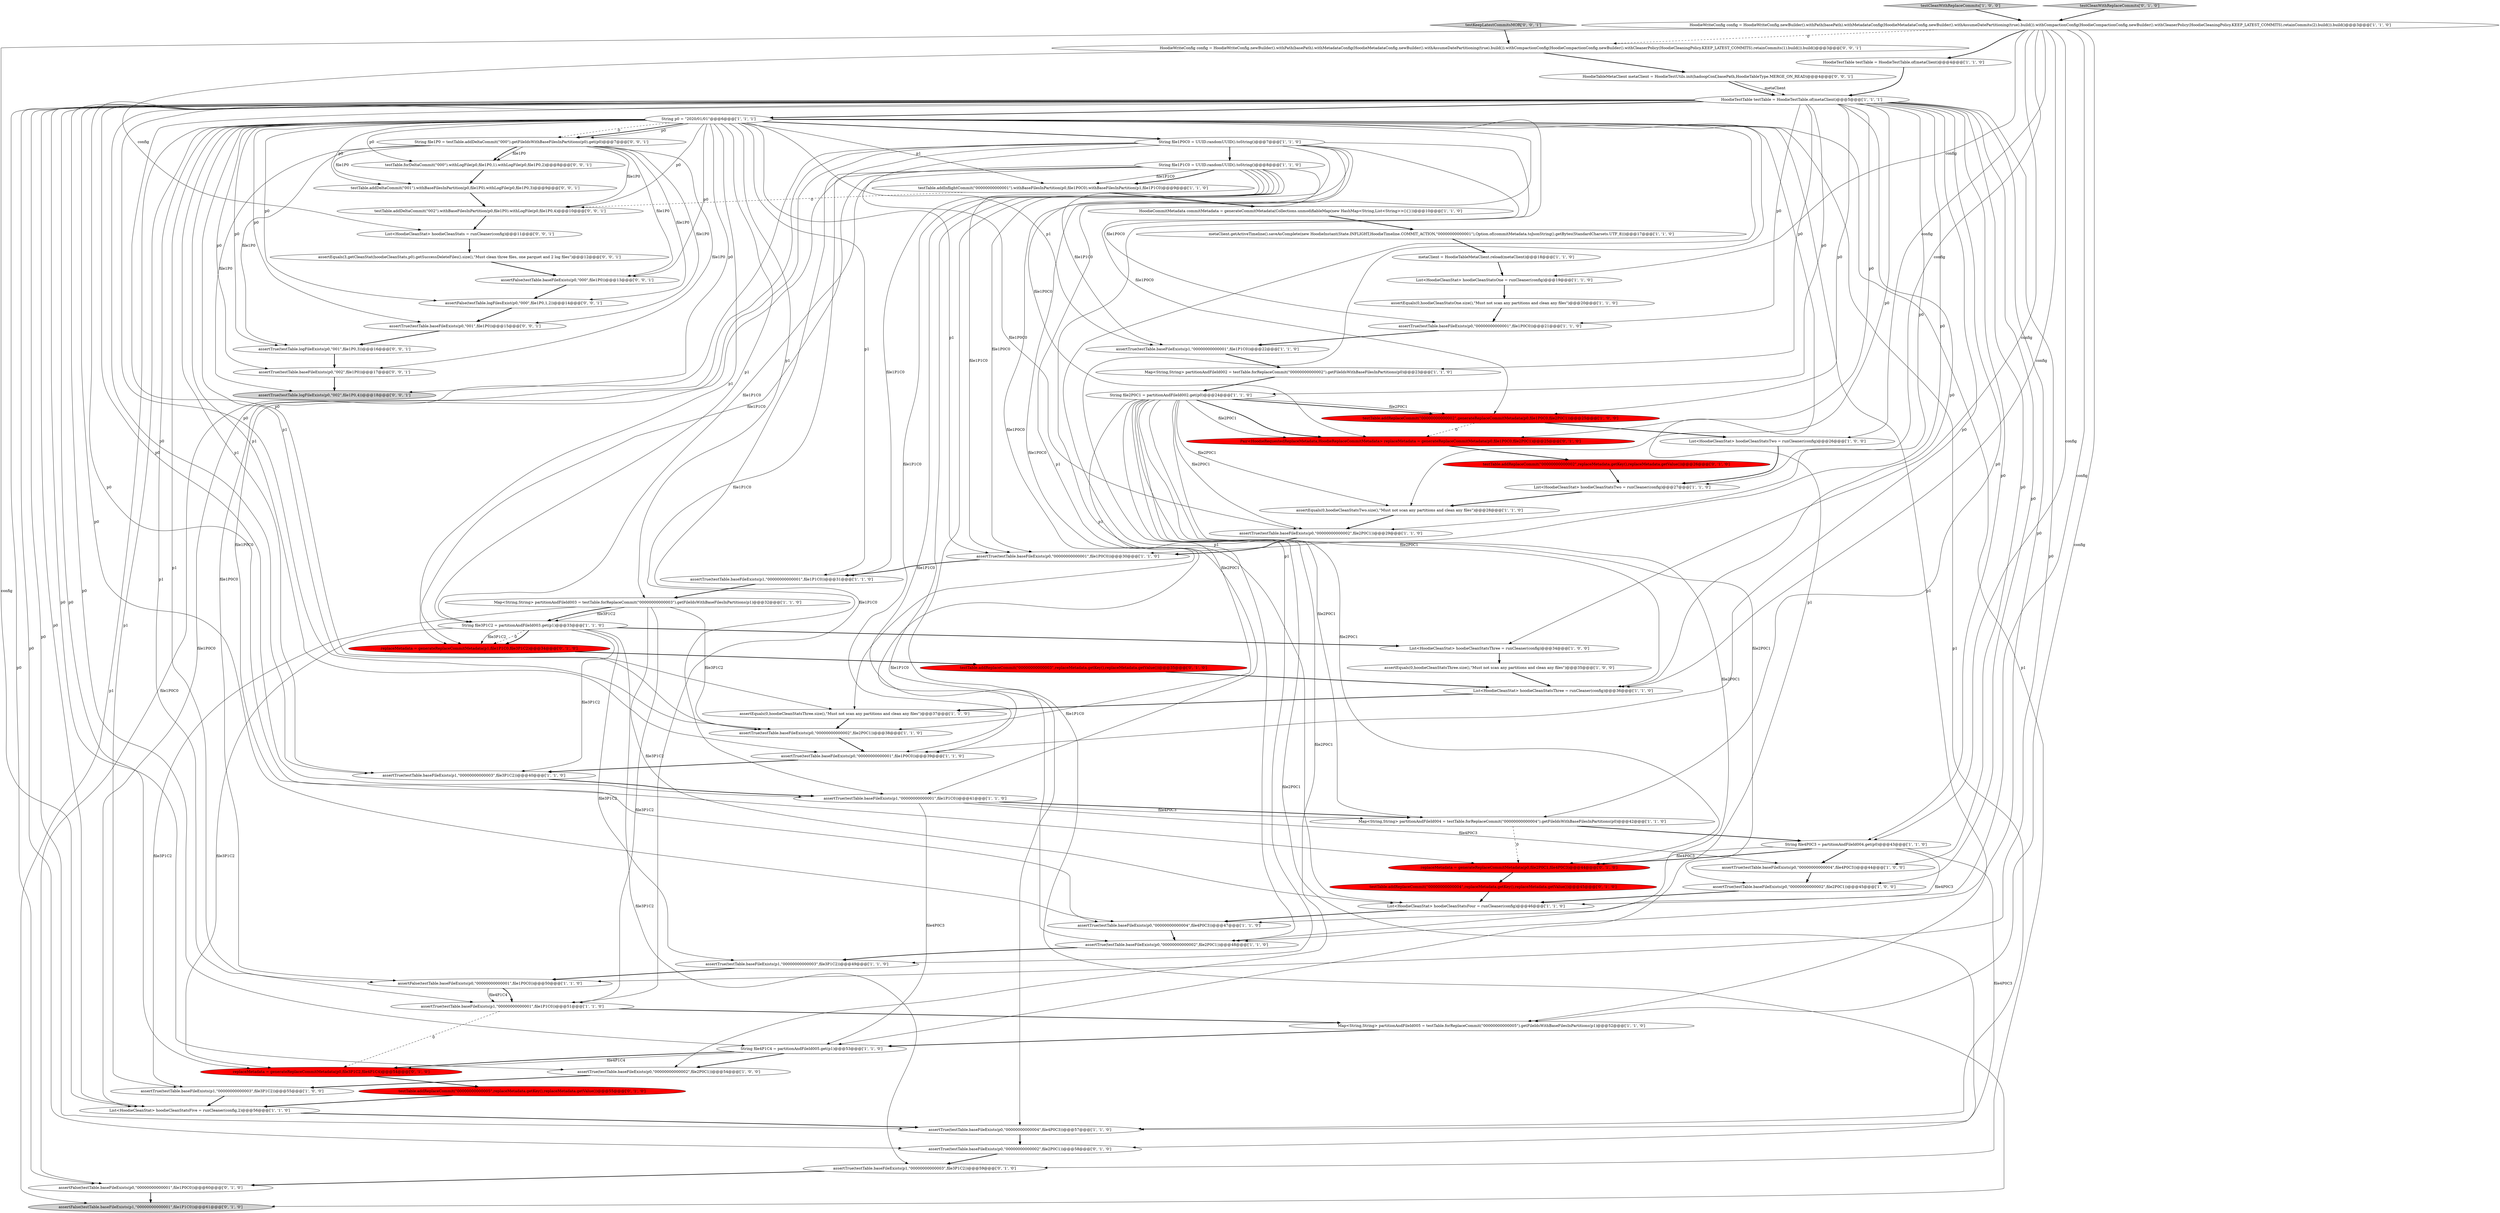 digraph {
15 [style = filled, label = "List<HoodieCleanStat> hoodieCleanStatsTwo = runCleaner(config)@@@26@@@['1', '0', '0']", fillcolor = white, shape = ellipse image = "AAA0AAABBB1BBB"];
40 [style = filled, label = "Map<String,String> partitionAndFileId002 = testTable.forReplaceCommit(\"00000000000002\").getFileIdsWithBaseFilesInPartitions(p0)@@@23@@@['1', '1', '0']", fillcolor = white, shape = ellipse image = "AAA0AAABBB1BBB"];
9 [style = filled, label = "Map<String,String> partitionAndFileId003 = testTable.forReplaceCommit(\"00000000000003\").getFileIdsWithBaseFilesInPartitions(p1)@@@32@@@['1', '1', '0']", fillcolor = white, shape = ellipse image = "AAA0AAABBB1BBB"];
25 [style = filled, label = "assertTrue(testTable.baseFileExists(p0,\"00000000000004\",file4P0C3))@@@47@@@['1', '1', '0']", fillcolor = white, shape = ellipse image = "AAA0AAABBB1BBB"];
12 [style = filled, label = "assertEquals(0,hoodieCleanStatsOne.size(),\"Must not scan any partitions and clean any files\")@@@20@@@['1', '1', '0']", fillcolor = white, shape = ellipse image = "AAA0AAABBB1BBB"];
19 [style = filled, label = "HoodieTestTable testTable = HoodieTestTable.of(metaClient)@@@4@@@['1', '1', '0']", fillcolor = white, shape = ellipse image = "AAA0AAABBB1BBB"];
34 [style = filled, label = "assertTrue(testTable.baseFileExists(p0,\"00000000000001\",file1P0C0))@@@30@@@['1', '1', '0']", fillcolor = white, shape = ellipse image = "AAA0AAABBB1BBB"];
50 [style = filled, label = "replaceMetadata = generateReplaceCommitMetadata(p0,file3P1C2,file4P1C4)@@@54@@@['0', '1', '0']", fillcolor = red, shape = ellipse image = "AAA1AAABBB2BBB"];
51 [style = filled, label = "testTable.addReplaceCommit(\"00000000000002\",replaceMetadata.getKey(),replaceMetadata.getValue())@@@26@@@['0', '1', '0']", fillcolor = red, shape = ellipse image = "AAA1AAABBB2BBB"];
58 [style = filled, label = "assertTrue(testTable.baseFileExists(p1,\"00000000000003\",file3P1C2))@@@59@@@['0', '1', '0']", fillcolor = white, shape = ellipse image = "AAA0AAABBB2BBB"];
11 [style = filled, label = "assertTrue(testTable.baseFileExists(p1,\"00000000000003\",file3P1C2))@@@55@@@['1', '0', '0']", fillcolor = white, shape = ellipse image = "AAA0AAABBB1BBB"];
43 [style = filled, label = "String file1P1C0 = UUID.randomUUID().toString()@@@8@@@['1', '1', '0']", fillcolor = white, shape = ellipse image = "AAA0AAABBB1BBB"];
63 [style = filled, label = "assertFalse(testTable.baseFileExists(p0,\"000\",file1P0))@@@13@@@['0', '0', '1']", fillcolor = white, shape = ellipse image = "AAA0AAABBB3BBB"];
68 [style = filled, label = "String file1P0 = testTable.addDeltaCommit(\"000\").getFileIdsWithBaseFilesInPartitions(p0).get(p0)@@@7@@@['0', '0', '1']", fillcolor = white, shape = ellipse image = "AAA0AAABBB3BBB"];
52 [style = filled, label = "assertFalse(testTable.baseFileExists(p1,\"00000000000001\",file1P1C0))@@@61@@@['0', '1', '0']", fillcolor = lightgray, shape = ellipse image = "AAA0AAABBB2BBB"];
4 [style = filled, label = "List<HoodieCleanStat> hoodieCleanStatsFour = runCleaner(config)@@@46@@@['1', '1', '0']", fillcolor = white, shape = ellipse image = "AAA0AAABBB1BBB"];
42 [style = filled, label = "assertEquals(0,hoodieCleanStatsTwo.size(),\"Must not scan any partitions and clean any files\")@@@28@@@['1', '1', '0']", fillcolor = white, shape = ellipse image = "AAA0AAABBB1BBB"];
10 [style = filled, label = "assertTrue(testTable.baseFileExists(p0,\"00000000000002\",file2P0C1))@@@54@@@['1', '0', '0']", fillcolor = white, shape = ellipse image = "AAA0AAABBB1BBB"];
31 [style = filled, label = "assertTrue(testTable.baseFileExists(p0,\"00000000000001\",file1P0C0))@@@39@@@['1', '1', '0']", fillcolor = white, shape = ellipse image = "AAA0AAABBB1BBB"];
32 [style = filled, label = "assertTrue(testTable.baseFileExists(p1,\"00000000000003\",file3P1C2))@@@40@@@['1', '1', '0']", fillcolor = white, shape = ellipse image = "AAA0AAABBB1BBB"];
37 [style = filled, label = "metaClient = HoodieTableMetaClient.reload(metaClient)@@@18@@@['1', '1', '0']", fillcolor = white, shape = ellipse image = "AAA0AAABBB1BBB"];
59 [style = filled, label = "replaceMetadata = generateReplaceCommitMetadata(p1,file1P1C0,file3P1C2)@@@34@@@['0', '1', '0']", fillcolor = red, shape = ellipse image = "AAA1AAABBB2BBB"];
18 [style = filled, label = "HoodieTestTable testTable = HoodieTestTable.of(metaClient)@@@5@@@['1', '1', '1']", fillcolor = white, shape = ellipse image = "AAA0AAABBB1BBB"];
38 [style = filled, label = "assertTrue(testTable.baseFileExists(p0,\"00000000000002\",file2P0C1))@@@48@@@['1', '1', '0']", fillcolor = white, shape = ellipse image = "AAA0AAABBB1BBB"];
0 [style = filled, label = "String file4P0C3 = partitionAndFileId004.get(p0)@@@43@@@['1', '1', '0']", fillcolor = white, shape = ellipse image = "AAA0AAABBB1BBB"];
3 [style = filled, label = "String file3P1C2 = partitionAndFileId003.get(p1)@@@33@@@['1', '1', '0']", fillcolor = white, shape = ellipse image = "AAA0AAABBB1BBB"];
39 [style = filled, label = "assertTrue(testTable.baseFileExists(p1,\"00000000000001\",file1P1C0))@@@51@@@['1', '1', '0']", fillcolor = white, shape = ellipse image = "AAA0AAABBB1BBB"];
67 [style = filled, label = "assertTrue(testTable.baseFileExists(p0,\"002\",file1P0))@@@17@@@['0', '0', '1']", fillcolor = white, shape = ellipse image = "AAA0AAABBB3BBB"];
45 [style = filled, label = "assertTrue(testTable.baseFileExists(p0,\"00000000000002\",file2P0C1))@@@29@@@['1', '1', '0']", fillcolor = white, shape = ellipse image = "AAA0AAABBB1BBB"];
55 [style = filled, label = "assertFalse(testTable.baseFileExists(p0,\"00000000000001\",file1P0C0))@@@60@@@['0', '1', '0']", fillcolor = white, shape = ellipse image = "AAA0AAABBB2BBB"];
62 [style = filled, label = "assertTrue(testTable.baseFileExists(p0,\"00000000000002\",file2P0C1))@@@58@@@['0', '1', '0']", fillcolor = white, shape = ellipse image = "AAA0AAABBB2BBB"];
8 [style = filled, label = "Map<String,String> partitionAndFileId004 = testTable.forReplaceCommit(\"00000000000004\").getFileIdsWithBaseFilesInPartitions(p0)@@@42@@@['1', '1', '0']", fillcolor = white, shape = ellipse image = "AAA0AAABBB1BBB"];
2 [style = filled, label = "HoodieWriteConfig config = HoodieWriteConfig.newBuilder().withPath(basePath).withMetadataConfig(HoodieMetadataConfig.newBuilder().withAssumeDatePartitioning(true).build()).withCompactionConfig(HoodieCompactionConfig.newBuilder().withCleanerPolicy(HoodieCleaningPolicy.KEEP_LATEST_COMMITS).retainCommits(2).build()).build()@@@3@@@['1', '1', '0']", fillcolor = white, shape = ellipse image = "AAA0AAABBB1BBB"];
56 [style = filled, label = "testTable.addReplaceCommit(\"00000000000004\",replaceMetadata.getKey(),replaceMetadata.getValue())@@@45@@@['0', '1', '0']", fillcolor = red, shape = ellipse image = "AAA1AAABBB2BBB"];
77 [style = filled, label = "assertTrue(testTable.logFileExists(p0,\"001\",file1P0,3))@@@16@@@['0', '0', '1']", fillcolor = white, shape = ellipse image = "AAA0AAABBB3BBB"];
71 [style = filled, label = "List<HoodieCleanStat> hoodieCleanStats = runCleaner(config)@@@11@@@['0', '0', '1']", fillcolor = white, shape = ellipse image = "AAA0AAABBB3BBB"];
46 [style = filled, label = "String file1P0C0 = UUID.randomUUID().toString()@@@7@@@['1', '1', '0']", fillcolor = white, shape = ellipse image = "AAA0AAABBB1BBB"];
22 [style = filled, label = "List<HoodieCleanStat> hoodieCleanStatsThree = runCleaner(config)@@@34@@@['1', '0', '0']", fillcolor = white, shape = ellipse image = "AAA0AAABBB1BBB"];
20 [style = filled, label = "assertTrue(testTable.baseFileExists(p0,\"00000000000002\",file2P0C1))@@@38@@@['1', '1', '0']", fillcolor = white, shape = ellipse image = "AAA0AAABBB1BBB"];
65 [style = filled, label = "testTable.addDeltaCommit(\"001\").withBaseFilesInPartition(p0,file1P0).withLogFile(p0,file1P0,3)@@@9@@@['0', '0', '1']", fillcolor = white, shape = ellipse image = "AAA0AAABBB3BBB"];
49 [style = filled, label = "assertFalse(testTable.baseFileExists(p0,\"00000000000001\",file1P0C0))@@@50@@@['1', '1', '0']", fillcolor = white, shape = ellipse image = "AAA0AAABBB1BBB"];
21 [style = filled, label = "assertTrue(testTable.baseFileExists(p0,\"00000000000004\",file4P0C3))@@@57@@@['1', '1', '0']", fillcolor = white, shape = ellipse image = "AAA0AAABBB1BBB"];
7 [style = filled, label = "List<HoodieCleanStat> hoodieCleanStatsThree = runCleaner(config)@@@36@@@['1', '1', '0']", fillcolor = white, shape = ellipse image = "AAA0AAABBB1BBB"];
24 [style = filled, label = "assertTrue(testTable.baseFileExists(p1,\"00000000000001\",file1P1C0))@@@31@@@['1', '1', '0']", fillcolor = white, shape = ellipse image = "AAA0AAABBB1BBB"];
57 [style = filled, label = "testTable.addReplaceCommit(\"00000000000005\",replaceMetadata.getKey(),replaceMetadata.getValue())@@@55@@@['0', '1', '0']", fillcolor = red, shape = ellipse image = "AAA1AAABBB2BBB"];
69 [style = filled, label = "assertFalse(testTable.logFilesExist(p0,\"000\",file1P0,1,2))@@@14@@@['0', '0', '1']", fillcolor = white, shape = ellipse image = "AAA0AAABBB3BBB"];
41 [style = filled, label = "List<HoodieCleanStat> hoodieCleanStatsFive = runCleaner(config,2)@@@56@@@['1', '1', '0']", fillcolor = white, shape = ellipse image = "AAA0AAABBB1BBB"];
28 [style = filled, label = "testTable.addReplaceCommit(\"00000000000002\",generateReplaceCommitMetadata(p0,file1P0C0,file2P0C1))@@@25@@@['1', '0', '0']", fillcolor = red, shape = ellipse image = "AAA1AAABBB1BBB"];
76 [style = filled, label = "testTable.addDeltaCommit(\"002\").withBaseFilesInPartition(p0,file1P0).withLogFile(p0,file1P0,4)@@@10@@@['0', '0', '1']", fillcolor = white, shape = ellipse image = "AAA0AAABBB3BBB"];
1 [style = filled, label = "testCleanWithReplaceCommits['1', '0', '0']", fillcolor = lightgray, shape = diamond image = "AAA0AAABBB1BBB"];
60 [style = filled, label = "testTable.addReplaceCommit(\"00000000000003\",replaceMetadata.getKey(),replaceMetadata.getValue())@@@35@@@['0', '1', '0']", fillcolor = red, shape = ellipse image = "AAA1AAABBB2BBB"];
54 [style = filled, label = "testCleanWithReplaceCommits['0', '1', '0']", fillcolor = lightgray, shape = diamond image = "AAA0AAABBB2BBB"];
13 [style = filled, label = "assertTrue(testTable.baseFileExists(p0,\"00000000000002\",file2P0C1))@@@45@@@['1', '0', '0']", fillcolor = white, shape = ellipse image = "AAA0AAABBB1BBB"];
17 [style = filled, label = "Map<String,String> partitionAndFileId005 = testTable.forReplaceCommit(\"00000000000005\").getFileIdsWithBaseFilesInPartitions(p1)@@@52@@@['1', '1', '0']", fillcolor = white, shape = ellipse image = "AAA0AAABBB1BBB"];
35 [style = filled, label = "assertEquals(0,hoodieCleanStatsThree.size(),\"Must not scan any partitions and clean any files\")@@@35@@@['1', '0', '0']", fillcolor = white, shape = ellipse image = "AAA0AAABBB1BBB"];
44 [style = filled, label = "assertTrue(testTable.baseFileExists(p0,\"00000000000001\",file1P0C0))@@@21@@@['1', '1', '0']", fillcolor = white, shape = ellipse image = "AAA0AAABBB1BBB"];
48 [style = filled, label = "String file2P0C1 = partitionAndFileId002.get(p0)@@@24@@@['1', '1', '0']", fillcolor = white, shape = ellipse image = "AAA0AAABBB1BBB"];
23 [style = filled, label = "List<HoodieCleanStat> hoodieCleanStatsTwo = runCleaner(config)@@@27@@@['1', '1', '0']", fillcolor = white, shape = ellipse image = "AAA0AAABBB1BBB"];
70 [style = filled, label = "testTable.forDeltaCommit(\"000\").withLogFile(p0,file1P0,1).withLogFile(p0,file1P0,2)@@@8@@@['0', '0', '1']", fillcolor = white, shape = ellipse image = "AAA0AAABBB3BBB"];
72 [style = filled, label = "assertEquals(3,getCleanStat(hoodieCleanStats,p0).getSuccessDeleteFiles().size(),\"Must clean three files, one parquet and 2 log files\")@@@12@@@['0', '0', '1']", fillcolor = white, shape = ellipse image = "AAA0AAABBB3BBB"];
75 [style = filled, label = "HoodieTableMetaClient metaClient = HoodieTestUtils.init(hadoopConf,basePath,HoodieTableType.MERGE_ON_READ)@@@4@@@['0', '0', '1']", fillcolor = white, shape = ellipse image = "AAA0AAABBB3BBB"];
64 [style = filled, label = "HoodieWriteConfig config = HoodieWriteConfig.newBuilder().withPath(basePath).withMetadataConfig(HoodieMetadataConfig.newBuilder().withAssumeDatePartitioning(true).build()).withCompactionConfig(HoodieCompactionConfig.newBuilder().withCleanerPolicy(HoodieCleaningPolicy.KEEP_LATEST_COMMITS).retainCommits(1).build()).build()@@@3@@@['0', '0', '1']", fillcolor = white, shape = ellipse image = "AAA0AAABBB3BBB"];
5 [style = filled, label = "assertTrue(testTable.baseFileExists(p1,\"00000000000001\",file1P1C0))@@@41@@@['1', '1', '0']", fillcolor = white, shape = ellipse image = "AAA0AAABBB1BBB"];
27 [style = filled, label = "HoodieCommitMetadata commitMetadata = generateCommitMetadata(Collections.unmodifiableMap(new HashMap<String,List<String>>(){}))@@@10@@@['1', '1', '0']", fillcolor = white, shape = ellipse image = "AAA0AAABBB1BBB"];
61 [style = filled, label = "replaceMetadata = generateReplaceCommitMetadata(p0,file2P0C1,file4P0C3)@@@44@@@['0', '1', '0']", fillcolor = red, shape = ellipse image = "AAA1AAABBB2BBB"];
29 [style = filled, label = "assertTrue(testTable.baseFileExists(p0,\"00000000000004\",file4P0C3))@@@44@@@['1', '0', '0']", fillcolor = white, shape = ellipse image = "AAA0AAABBB1BBB"];
33 [style = filled, label = "assertTrue(testTable.baseFileExists(p1,\"00000000000003\",file3P1C2))@@@49@@@['1', '1', '0']", fillcolor = white, shape = ellipse image = "AAA0AAABBB1BBB"];
73 [style = filled, label = "assertTrue(testTable.baseFileExists(p0,\"001\",file1P0))@@@15@@@['0', '0', '1']", fillcolor = white, shape = ellipse image = "AAA0AAABBB3BBB"];
66 [style = filled, label = "assertTrue(testTable.logFileExists(p0,\"002\",file1P0,4))@@@18@@@['0', '0', '1']", fillcolor = lightgray, shape = ellipse image = "AAA0AAABBB3BBB"];
47 [style = filled, label = "List<HoodieCleanStat> hoodieCleanStatsOne = runCleaner(config)@@@19@@@['1', '1', '0']", fillcolor = white, shape = ellipse image = "AAA0AAABBB1BBB"];
30 [style = filled, label = "assertTrue(testTable.baseFileExists(p1,\"00000000000001\",file1P1C0))@@@22@@@['1', '1', '0']", fillcolor = white, shape = ellipse image = "AAA0AAABBB1BBB"];
6 [style = filled, label = "String file4P1C4 = partitionAndFileId005.get(p1)@@@53@@@['1', '1', '0']", fillcolor = white, shape = ellipse image = "AAA0AAABBB1BBB"];
53 [style = filled, label = "Pair<HoodieRequestedReplaceMetadata,HoodieReplaceCommitMetadata> replaceMetadata = generateReplaceCommitMetadata(p0,file1P0C0,file2P0C1)@@@25@@@['0', '1', '0']", fillcolor = red, shape = ellipse image = "AAA1AAABBB2BBB"];
14 [style = filled, label = "testTable.addInflightCommit(\"00000000000001\").withBaseFilesInPartition(p0,file1P0C0).withBaseFilesInPartition(p1,file1P1C0)@@@9@@@['1', '1', '0']", fillcolor = white, shape = ellipse image = "AAA0AAABBB1BBB"];
16 [style = filled, label = "assertEquals(0,hoodieCleanStatsThree.size(),\"Must not scan any partitions and clean any files\")@@@37@@@['1', '1', '0']", fillcolor = white, shape = ellipse image = "AAA0AAABBB1BBB"];
74 [style = filled, label = "testKeepLatestCommitsMOR['0', '0', '1']", fillcolor = lightgray, shape = diamond image = "AAA0AAABBB3BBB"];
26 [style = filled, label = "String p0 = \"2020/01/01\"@@@6@@@['1', '1', '1']", fillcolor = white, shape = ellipse image = "AAA0AAABBB1BBB"];
36 [style = filled, label = "metaClient.getActiveTimeline().saveAsComplete(new HoodieInstant(State.INFLIGHT,HoodieTimeline.COMMIT_ACTION,\"00000000000001\"),Option.of(commitMetadata.toJsonString().getBytes(StandardCharsets.UTF_8)))@@@17@@@['1', '1', '0']", fillcolor = white, shape = ellipse image = "AAA0AAABBB1BBB"];
43->21 [style = solid, label="file1P1C0"];
18->29 [style = solid, label="p0"];
68->63 [style = solid, label="file1P0"];
64->71 [style = solid, label="config"];
18->6 [style = solid, label="p0"];
12->44 [style = bold, label=""];
4->25 [style = bold, label=""];
61->56 [style = bold, label=""];
2->47 [style = solid, label="config"];
48->38 [style = solid, label="file2P0C1"];
42->45 [style = bold, label=""];
46->25 [style = solid, label="file1P0C0"];
70->65 [style = bold, label=""];
18->55 [style = solid, label="p0"];
26->58 [style = solid, label="p1"];
26->38 [style = solid, label="p1"];
26->33 [style = solid, label="p1"];
2->7 [style = solid, label="config"];
76->71 [style = bold, label=""];
26->77 [style = solid, label="p0"];
57->41 [style = bold, label=""];
2->64 [style = dashed, label="0"];
26->68 [style = dashed, label="0"];
26->73 [style = solid, label="p0"];
43->52 [style = solid, label="file1P1C0"];
48->7 [style = solid, label="file2P0C1"];
26->30 [style = solid, label="p1"];
26->69 [style = solid, label="p0"];
8->0 [style = bold, label=""];
43->24 [style = solid, label="file1P1C0"];
48->42 [style = solid, label="file2P0C1"];
49->39 [style = bold, label=""];
34->24 [style = bold, label=""];
68->70 [style = solid, label="file1P0"];
68->77 [style = solid, label="file1P0"];
48->45 [style = solid, label="file2P0C1"];
48->53 [style = solid, label="file2P0C1"];
7->16 [style = bold, label=""];
18->45 [style = solid, label="p0"];
48->62 [style = solid, label="file2P0C1"];
0->21 [style = solid, label="file4P0C3"];
39->50 [style = dashed, label="0"];
30->40 [style = bold, label=""];
75->18 [style = solid, label="metaClient"];
26->70 [style = solid, label="p0"];
14->76 [style = dashed, label="0"];
2->41 [style = solid, label="config"];
18->25 [style = solid, label="p0"];
18->21 [style = solid, label="p0"];
26->11 [style = solid, label="p1"];
46->49 [style = solid, label="file1P0C0"];
35->7 [style = bold, label=""];
26->68 [style = bold, label=""];
18->42 [style = solid, label="p0"];
10->11 [style = bold, label=""];
18->28 [style = solid, label="p0"];
26->46 [style = bold, label=""];
48->10 [style = solid, label="file2P0C1"];
48->61 [style = solid, label="file2P0C1"];
19->18 [style = bold, label=""];
0->25 [style = solid, label="file4P0C3"];
26->59 [style = solid, label="p1"];
59->60 [style = bold, label=""];
68->73 [style = solid, label="file1P0"];
46->44 [style = solid, label="file1P0C0"];
51->23 [style = bold, label=""];
18->7 [style = solid, label="p0"];
75->18 [style = bold, label=""];
41->21 [style = bold, label=""];
68->67 [style = solid, label="file1P0"];
65->76 [style = bold, label=""];
68->70 [style = bold, label=""];
68->65 [style = solid, label="file1P0"];
0->29 [style = bold, label=""];
68->76 [style = solid, label="file1P0"];
20->31 [style = bold, label=""];
63->69 [style = bold, label=""];
43->39 [style = solid, label="file1P1C0"];
64->75 [style = bold, label=""];
18->61 [style = solid, label="p0"];
46->31 [style = solid, label="file1P0C0"];
18->41 [style = solid, label="p0"];
43->3 [style = solid, label="file1P1C0"];
46->55 [style = solid, label="file1P0C0"];
18->40 [style = solid, label="p0"];
18->5 [style = solid, label="p0"];
43->14 [style = solid, label="file1P1C0"];
3->59 [style = solid, label="file3P1C2"];
2->17 [style = solid, label="config"];
54->2 [style = bold, label=""];
46->53 [style = solid, label="file1P0C0"];
3->58 [style = solid, label="file3P1C2"];
49->39 [style = solid, label="file4P1C4"];
26->49 [style = solid, label="p1"];
18->31 [style = solid, label="p0"];
2->15 [style = solid, label="config"];
68->69 [style = solid, label="file1P0"];
36->37 [style = bold, label=""];
2->0 [style = solid, label="config"];
48->28 [style = bold, label=""];
38->33 [style = bold, label=""];
2->4 [style = solid, label="config"];
16->20 [style = bold, label=""];
46->41 [style = solid, label="file1P0C0"];
43->31 [style = solid, label="file1P1C0"];
2->23 [style = solid, label="config"];
3->33 [style = solid, label="file3P1C2"];
3->32 [style = solid, label="file3P1C2"];
26->76 [style = solid, label="p0"];
9->3 [style = solid, label="file3P1C2"];
37->47 [style = bold, label=""];
25->38 [style = bold, label=""];
46->43 [style = bold, label=""];
44->30 [style = bold, label=""];
18->13 [style = solid, label="p0"];
48->13 [style = solid, label="file2P0C1"];
9->39 [style = solid, label="file3P1C2"];
26->52 [style = solid, label="p1"];
26->5 [style = solid, label="p1"];
67->66 [style = bold, label=""];
46->28 [style = solid, label="file1P0C0"];
5->6 [style = solid, label="file4P0C3"];
18->0 [style = solid, label="p0"];
17->6 [style = bold, label=""];
18->53 [style = solid, label="p0"];
18->8 [style = solid, label="p0"];
31->32 [style = bold, label=""];
26->9 [style = solid, label="p1"];
26->20 [style = solid, label="p1"];
18->26 [style = bold, label=""];
21->62 [style = bold, label=""];
9->11 [style = solid, label="file3P1C2"];
26->17 [style = solid, label="p1"];
48->8 [style = solid, label="file2P0C1"];
0->61 [style = solid, label="file4P0C3"];
23->42 [style = bold, label=""];
71->72 [style = bold, label=""];
11->41 [style = bold, label=""];
46->16 [style = solid, label="file1P0C0"];
5->29 [style = solid, label="file4P0C3"];
43->30 [style = solid, label="file1P1C0"];
18->50 [style = solid, label="p0"];
68->66 [style = solid, label="file1P0"];
72->63 [style = bold, label=""];
43->38 [style = solid, label="file1P1C0"];
43->14 [style = bold, label=""];
39->17 [style = bold, label=""];
18->48 [style = solid, label="p0"];
0->61 [style = bold, label=""];
26->4 [style = solid, label="p1"];
6->10 [style = bold, label=""];
50->57 [style = bold, label=""];
26->14 [style = solid, label="p1"];
26->63 [style = solid, label="p0"];
26->68 [style = solid, label="p0"];
9->3 [style = bold, label=""];
18->16 [style = solid, label="p0"];
1->2 [style = bold, label=""];
77->67 [style = bold, label=""];
14->27 [style = bold, label=""];
26->3 [style = solid, label="p1"];
43->34 [style = solid, label="file1P1C0"];
33->49 [style = bold, label=""];
55->52 [style = bold, label=""];
18->38 [style = solid, label="p0"];
22->35 [style = bold, label=""];
26->31 [style = solid, label="p1"];
9->20 [style = solid, label="file3P1C2"];
24->9 [style = bold, label=""];
26->21 [style = solid, label="p1"];
26->67 [style = solid, label="p0"];
48->20 [style = solid, label="file2P0C1"];
18->44 [style = solid, label="p0"];
32->5 [style = bold, label=""];
15->23 [style = bold, label=""];
5->8 [style = bold, label=""];
2->19 [style = bold, label=""];
27->36 [style = bold, label=""];
28->15 [style = bold, label=""];
40->48 [style = bold, label=""];
53->51 [style = bold, label=""];
28->53 [style = dashed, label="0"];
18->49 [style = solid, label="p0"];
18->32 [style = solid, label="p0"];
46->45 [style = solid, label="file1P0C0"];
47->12 [style = bold, label=""];
18->10 [style = solid, label="p0"];
62->58 [style = bold, label=""];
48->28 [style = solid, label="file2P0C1"];
26->34 [style = solid, label="p1"];
3->50 [style = solid, label="file3P1C2"];
74->64 [style = bold, label=""];
3->59 [style = dashed, label="0"];
48->53 [style = bold, label=""];
26->24 [style = solid, label="p1"];
58->55 [style = bold, label=""];
43->5 [style = solid, label="file1P1C0"];
3->22 [style = bold, label=""];
26->6 [style = solid, label="p1"];
26->66 [style = solid, label="p0"];
26->39 [style = solid, label="p1"];
5->8 [style = solid, label="file4P0C3"];
56->4 [style = bold, label=""];
26->32 [style = solid, label="p1"];
3->59 [style = bold, label=""];
60->7 [style = bold, label=""];
6->50 [style = bold, label=""];
18->20 [style = solid, label="p0"];
43->59 [style = solid, label="file1P1C0"];
73->77 [style = bold, label=""];
2->22 [style = solid, label="config"];
69->73 [style = bold, label=""];
18->62 [style = solid, label="p0"];
9->4 [style = solid, label="file3P1C2"];
46->34 [style = solid, label="file1P0C0"];
8->61 [style = dashed, label="0"];
6->50 [style = solid, label="file4P1C4"];
26->65 [style = solid, label="p0"];
45->34 [style = bold, label=""];
18->34 [style = solid, label="p0"];
13->4 [style = bold, label=""];
29->13 [style = bold, label=""];
}
